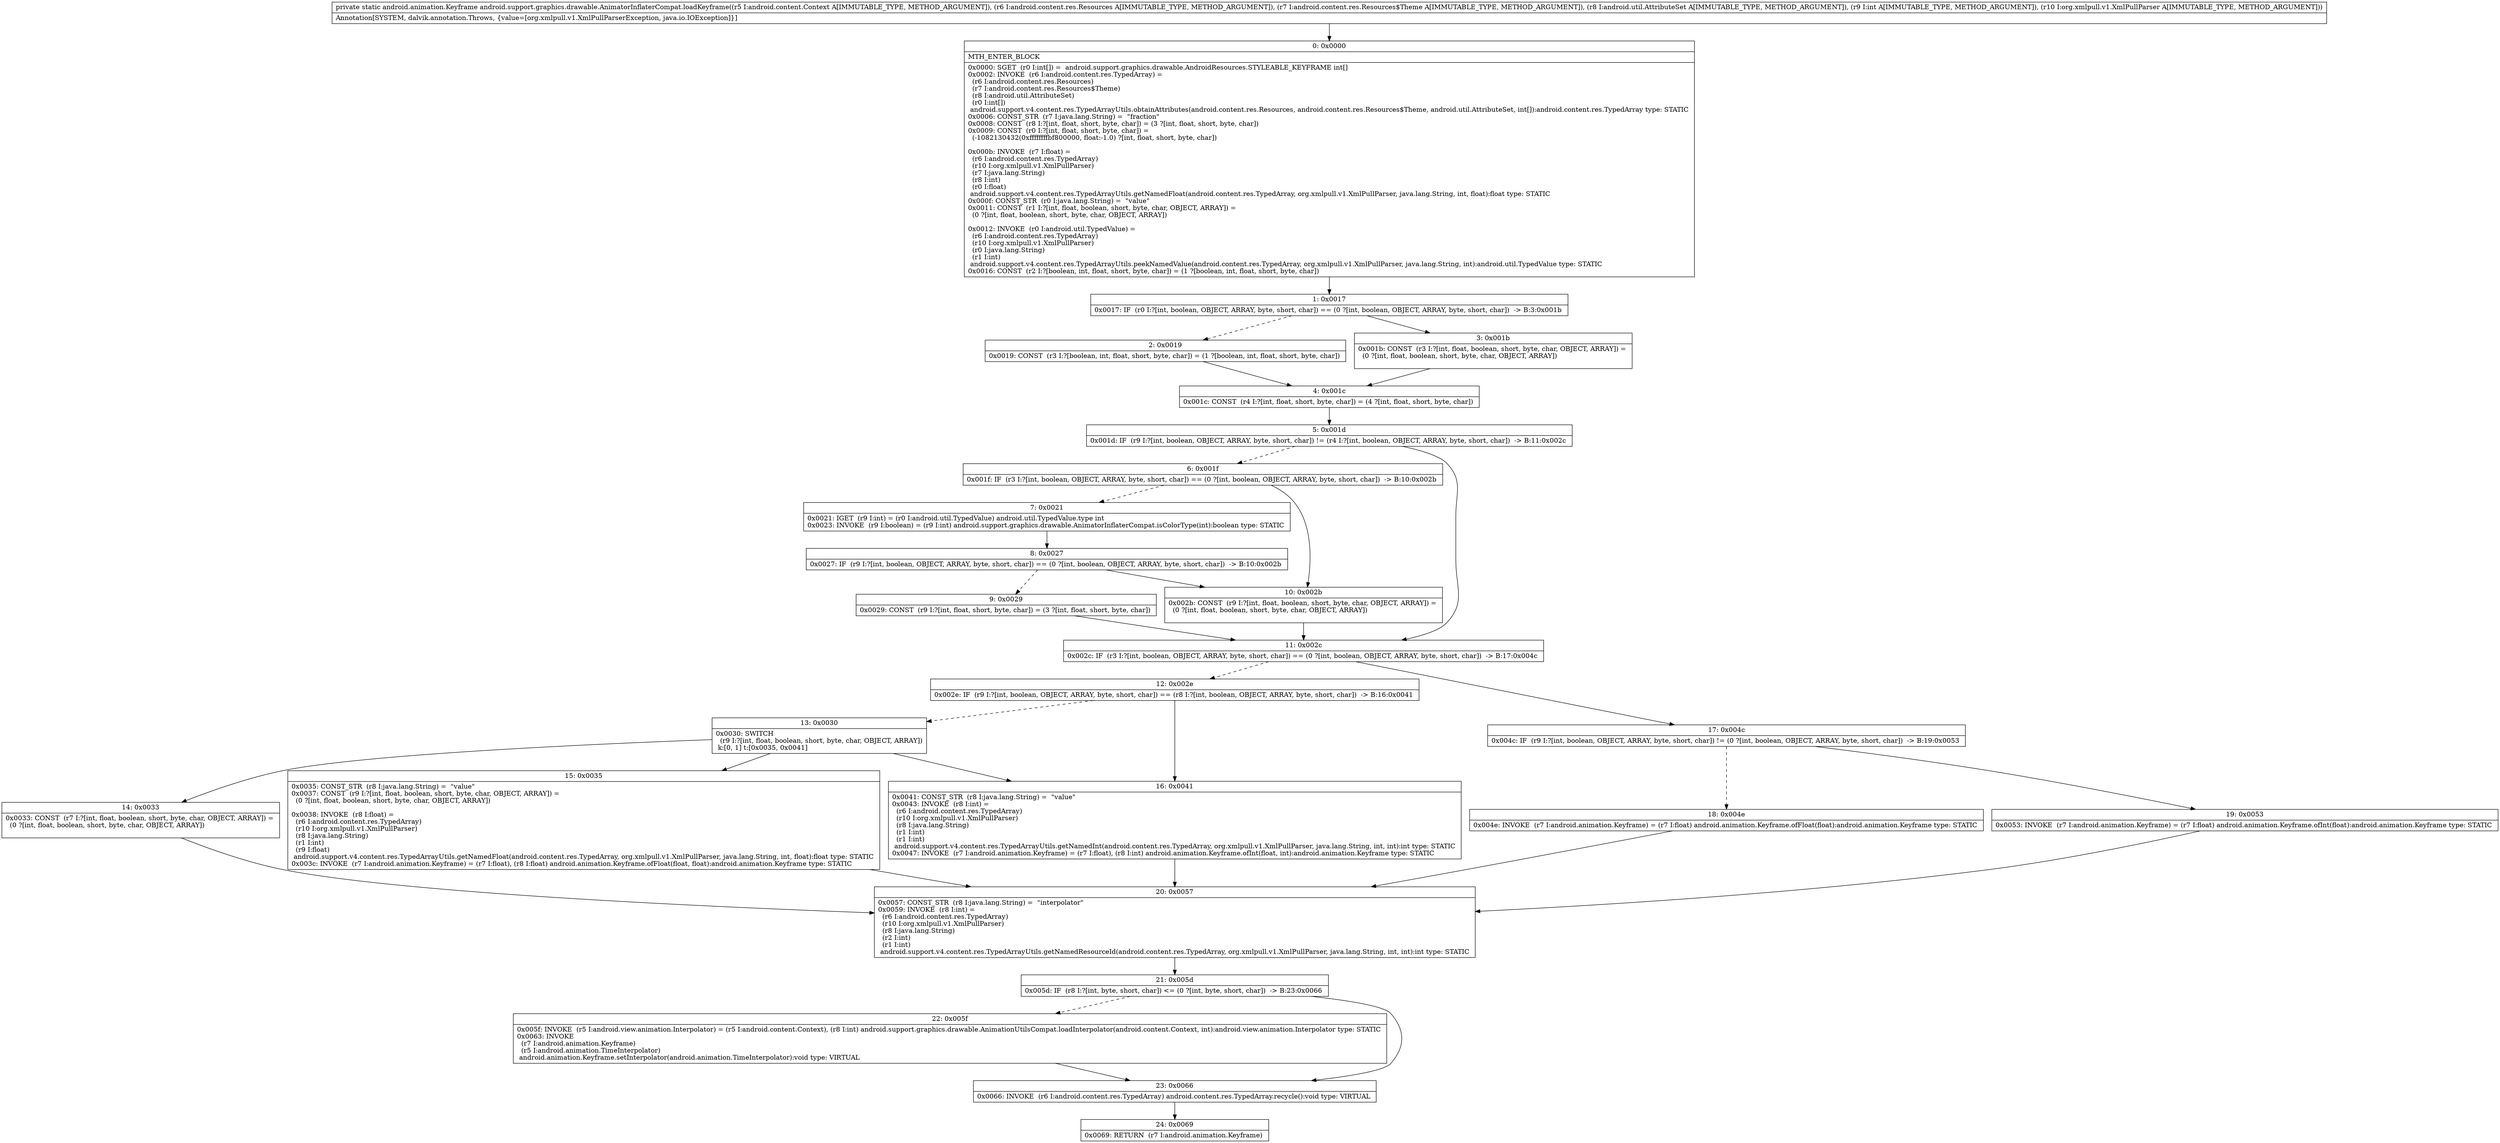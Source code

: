 digraph "CFG forandroid.support.graphics.drawable.AnimatorInflaterCompat.loadKeyframe(Landroid\/content\/Context;Landroid\/content\/res\/Resources;Landroid\/content\/res\/Resources$Theme;Landroid\/util\/AttributeSet;ILorg\/xmlpull\/v1\/XmlPullParser;)Landroid\/animation\/Keyframe;" {
Node_0 [shape=record,label="{0\:\ 0x0000|MTH_ENTER_BLOCK\l|0x0000: SGET  (r0 I:int[]) =  android.support.graphics.drawable.AndroidResources.STYLEABLE_KEYFRAME int[] \l0x0002: INVOKE  (r6 I:android.content.res.TypedArray) = \l  (r6 I:android.content.res.Resources)\l  (r7 I:android.content.res.Resources$Theme)\l  (r8 I:android.util.AttributeSet)\l  (r0 I:int[])\l android.support.v4.content.res.TypedArrayUtils.obtainAttributes(android.content.res.Resources, android.content.res.Resources$Theme, android.util.AttributeSet, int[]):android.content.res.TypedArray type: STATIC \l0x0006: CONST_STR  (r7 I:java.lang.String) =  \"fraction\" \l0x0008: CONST  (r8 I:?[int, float, short, byte, char]) = (3 ?[int, float, short, byte, char]) \l0x0009: CONST  (r0 I:?[int, float, short, byte, char]) = \l  (\-1082130432(0xffffffffbf800000, float:\-1.0) ?[int, float, short, byte, char])\l \l0x000b: INVOKE  (r7 I:float) = \l  (r6 I:android.content.res.TypedArray)\l  (r10 I:org.xmlpull.v1.XmlPullParser)\l  (r7 I:java.lang.String)\l  (r8 I:int)\l  (r0 I:float)\l android.support.v4.content.res.TypedArrayUtils.getNamedFloat(android.content.res.TypedArray, org.xmlpull.v1.XmlPullParser, java.lang.String, int, float):float type: STATIC \l0x000f: CONST_STR  (r0 I:java.lang.String) =  \"value\" \l0x0011: CONST  (r1 I:?[int, float, boolean, short, byte, char, OBJECT, ARRAY]) = \l  (0 ?[int, float, boolean, short, byte, char, OBJECT, ARRAY])\l \l0x0012: INVOKE  (r0 I:android.util.TypedValue) = \l  (r6 I:android.content.res.TypedArray)\l  (r10 I:org.xmlpull.v1.XmlPullParser)\l  (r0 I:java.lang.String)\l  (r1 I:int)\l android.support.v4.content.res.TypedArrayUtils.peekNamedValue(android.content.res.TypedArray, org.xmlpull.v1.XmlPullParser, java.lang.String, int):android.util.TypedValue type: STATIC \l0x0016: CONST  (r2 I:?[boolean, int, float, short, byte, char]) = (1 ?[boolean, int, float, short, byte, char]) \l}"];
Node_1 [shape=record,label="{1\:\ 0x0017|0x0017: IF  (r0 I:?[int, boolean, OBJECT, ARRAY, byte, short, char]) == (0 ?[int, boolean, OBJECT, ARRAY, byte, short, char])  \-\> B:3:0x001b \l}"];
Node_2 [shape=record,label="{2\:\ 0x0019|0x0019: CONST  (r3 I:?[boolean, int, float, short, byte, char]) = (1 ?[boolean, int, float, short, byte, char]) \l}"];
Node_3 [shape=record,label="{3\:\ 0x001b|0x001b: CONST  (r3 I:?[int, float, boolean, short, byte, char, OBJECT, ARRAY]) = \l  (0 ?[int, float, boolean, short, byte, char, OBJECT, ARRAY])\l \l}"];
Node_4 [shape=record,label="{4\:\ 0x001c|0x001c: CONST  (r4 I:?[int, float, short, byte, char]) = (4 ?[int, float, short, byte, char]) \l}"];
Node_5 [shape=record,label="{5\:\ 0x001d|0x001d: IF  (r9 I:?[int, boolean, OBJECT, ARRAY, byte, short, char]) != (r4 I:?[int, boolean, OBJECT, ARRAY, byte, short, char])  \-\> B:11:0x002c \l}"];
Node_6 [shape=record,label="{6\:\ 0x001f|0x001f: IF  (r3 I:?[int, boolean, OBJECT, ARRAY, byte, short, char]) == (0 ?[int, boolean, OBJECT, ARRAY, byte, short, char])  \-\> B:10:0x002b \l}"];
Node_7 [shape=record,label="{7\:\ 0x0021|0x0021: IGET  (r9 I:int) = (r0 I:android.util.TypedValue) android.util.TypedValue.type int \l0x0023: INVOKE  (r9 I:boolean) = (r9 I:int) android.support.graphics.drawable.AnimatorInflaterCompat.isColorType(int):boolean type: STATIC \l}"];
Node_8 [shape=record,label="{8\:\ 0x0027|0x0027: IF  (r9 I:?[int, boolean, OBJECT, ARRAY, byte, short, char]) == (0 ?[int, boolean, OBJECT, ARRAY, byte, short, char])  \-\> B:10:0x002b \l}"];
Node_9 [shape=record,label="{9\:\ 0x0029|0x0029: CONST  (r9 I:?[int, float, short, byte, char]) = (3 ?[int, float, short, byte, char]) \l}"];
Node_10 [shape=record,label="{10\:\ 0x002b|0x002b: CONST  (r9 I:?[int, float, boolean, short, byte, char, OBJECT, ARRAY]) = \l  (0 ?[int, float, boolean, short, byte, char, OBJECT, ARRAY])\l \l}"];
Node_11 [shape=record,label="{11\:\ 0x002c|0x002c: IF  (r3 I:?[int, boolean, OBJECT, ARRAY, byte, short, char]) == (0 ?[int, boolean, OBJECT, ARRAY, byte, short, char])  \-\> B:17:0x004c \l}"];
Node_12 [shape=record,label="{12\:\ 0x002e|0x002e: IF  (r9 I:?[int, boolean, OBJECT, ARRAY, byte, short, char]) == (r8 I:?[int, boolean, OBJECT, ARRAY, byte, short, char])  \-\> B:16:0x0041 \l}"];
Node_13 [shape=record,label="{13\:\ 0x0030|0x0030: SWITCH  \l  (r9 I:?[int, float, boolean, short, byte, char, OBJECT, ARRAY])\l k:[0, 1] t:[0x0035, 0x0041] \l}"];
Node_14 [shape=record,label="{14\:\ 0x0033|0x0033: CONST  (r7 I:?[int, float, boolean, short, byte, char, OBJECT, ARRAY]) = \l  (0 ?[int, float, boolean, short, byte, char, OBJECT, ARRAY])\l \l}"];
Node_15 [shape=record,label="{15\:\ 0x0035|0x0035: CONST_STR  (r8 I:java.lang.String) =  \"value\" \l0x0037: CONST  (r9 I:?[int, float, boolean, short, byte, char, OBJECT, ARRAY]) = \l  (0 ?[int, float, boolean, short, byte, char, OBJECT, ARRAY])\l \l0x0038: INVOKE  (r8 I:float) = \l  (r6 I:android.content.res.TypedArray)\l  (r10 I:org.xmlpull.v1.XmlPullParser)\l  (r8 I:java.lang.String)\l  (r1 I:int)\l  (r9 I:float)\l android.support.v4.content.res.TypedArrayUtils.getNamedFloat(android.content.res.TypedArray, org.xmlpull.v1.XmlPullParser, java.lang.String, int, float):float type: STATIC \l0x003c: INVOKE  (r7 I:android.animation.Keyframe) = (r7 I:float), (r8 I:float) android.animation.Keyframe.ofFloat(float, float):android.animation.Keyframe type: STATIC \l}"];
Node_16 [shape=record,label="{16\:\ 0x0041|0x0041: CONST_STR  (r8 I:java.lang.String) =  \"value\" \l0x0043: INVOKE  (r8 I:int) = \l  (r6 I:android.content.res.TypedArray)\l  (r10 I:org.xmlpull.v1.XmlPullParser)\l  (r8 I:java.lang.String)\l  (r1 I:int)\l  (r1 I:int)\l android.support.v4.content.res.TypedArrayUtils.getNamedInt(android.content.res.TypedArray, org.xmlpull.v1.XmlPullParser, java.lang.String, int, int):int type: STATIC \l0x0047: INVOKE  (r7 I:android.animation.Keyframe) = (r7 I:float), (r8 I:int) android.animation.Keyframe.ofInt(float, int):android.animation.Keyframe type: STATIC \l}"];
Node_17 [shape=record,label="{17\:\ 0x004c|0x004c: IF  (r9 I:?[int, boolean, OBJECT, ARRAY, byte, short, char]) != (0 ?[int, boolean, OBJECT, ARRAY, byte, short, char])  \-\> B:19:0x0053 \l}"];
Node_18 [shape=record,label="{18\:\ 0x004e|0x004e: INVOKE  (r7 I:android.animation.Keyframe) = (r7 I:float) android.animation.Keyframe.ofFloat(float):android.animation.Keyframe type: STATIC \l}"];
Node_19 [shape=record,label="{19\:\ 0x0053|0x0053: INVOKE  (r7 I:android.animation.Keyframe) = (r7 I:float) android.animation.Keyframe.ofInt(float):android.animation.Keyframe type: STATIC \l}"];
Node_20 [shape=record,label="{20\:\ 0x0057|0x0057: CONST_STR  (r8 I:java.lang.String) =  \"interpolator\" \l0x0059: INVOKE  (r8 I:int) = \l  (r6 I:android.content.res.TypedArray)\l  (r10 I:org.xmlpull.v1.XmlPullParser)\l  (r8 I:java.lang.String)\l  (r2 I:int)\l  (r1 I:int)\l android.support.v4.content.res.TypedArrayUtils.getNamedResourceId(android.content.res.TypedArray, org.xmlpull.v1.XmlPullParser, java.lang.String, int, int):int type: STATIC \l}"];
Node_21 [shape=record,label="{21\:\ 0x005d|0x005d: IF  (r8 I:?[int, byte, short, char]) \<= (0 ?[int, byte, short, char])  \-\> B:23:0x0066 \l}"];
Node_22 [shape=record,label="{22\:\ 0x005f|0x005f: INVOKE  (r5 I:android.view.animation.Interpolator) = (r5 I:android.content.Context), (r8 I:int) android.support.graphics.drawable.AnimationUtilsCompat.loadInterpolator(android.content.Context, int):android.view.animation.Interpolator type: STATIC \l0x0063: INVOKE  \l  (r7 I:android.animation.Keyframe)\l  (r5 I:android.animation.TimeInterpolator)\l android.animation.Keyframe.setInterpolator(android.animation.TimeInterpolator):void type: VIRTUAL \l}"];
Node_23 [shape=record,label="{23\:\ 0x0066|0x0066: INVOKE  (r6 I:android.content.res.TypedArray) android.content.res.TypedArray.recycle():void type: VIRTUAL \l}"];
Node_24 [shape=record,label="{24\:\ 0x0069|0x0069: RETURN  (r7 I:android.animation.Keyframe) \l}"];
MethodNode[shape=record,label="{private static android.animation.Keyframe android.support.graphics.drawable.AnimatorInflaterCompat.loadKeyframe((r5 I:android.content.Context A[IMMUTABLE_TYPE, METHOD_ARGUMENT]), (r6 I:android.content.res.Resources A[IMMUTABLE_TYPE, METHOD_ARGUMENT]), (r7 I:android.content.res.Resources$Theme A[IMMUTABLE_TYPE, METHOD_ARGUMENT]), (r8 I:android.util.AttributeSet A[IMMUTABLE_TYPE, METHOD_ARGUMENT]), (r9 I:int A[IMMUTABLE_TYPE, METHOD_ARGUMENT]), (r10 I:org.xmlpull.v1.XmlPullParser A[IMMUTABLE_TYPE, METHOD_ARGUMENT]))  | Annotation[SYSTEM, dalvik.annotation.Throws, \{value=[org.xmlpull.v1.XmlPullParserException, java.io.IOException]\}]\l}"];
MethodNode -> Node_0;
Node_0 -> Node_1;
Node_1 -> Node_2[style=dashed];
Node_1 -> Node_3;
Node_2 -> Node_4;
Node_3 -> Node_4;
Node_4 -> Node_5;
Node_5 -> Node_6[style=dashed];
Node_5 -> Node_11;
Node_6 -> Node_7[style=dashed];
Node_6 -> Node_10;
Node_7 -> Node_8;
Node_8 -> Node_9[style=dashed];
Node_8 -> Node_10;
Node_9 -> Node_11;
Node_10 -> Node_11;
Node_11 -> Node_12[style=dashed];
Node_11 -> Node_17;
Node_12 -> Node_13[style=dashed];
Node_12 -> Node_16;
Node_13 -> Node_14;
Node_13 -> Node_15;
Node_13 -> Node_16;
Node_14 -> Node_20;
Node_15 -> Node_20;
Node_16 -> Node_20;
Node_17 -> Node_18[style=dashed];
Node_17 -> Node_19;
Node_18 -> Node_20;
Node_19 -> Node_20;
Node_20 -> Node_21;
Node_21 -> Node_22[style=dashed];
Node_21 -> Node_23;
Node_22 -> Node_23;
Node_23 -> Node_24;
}

